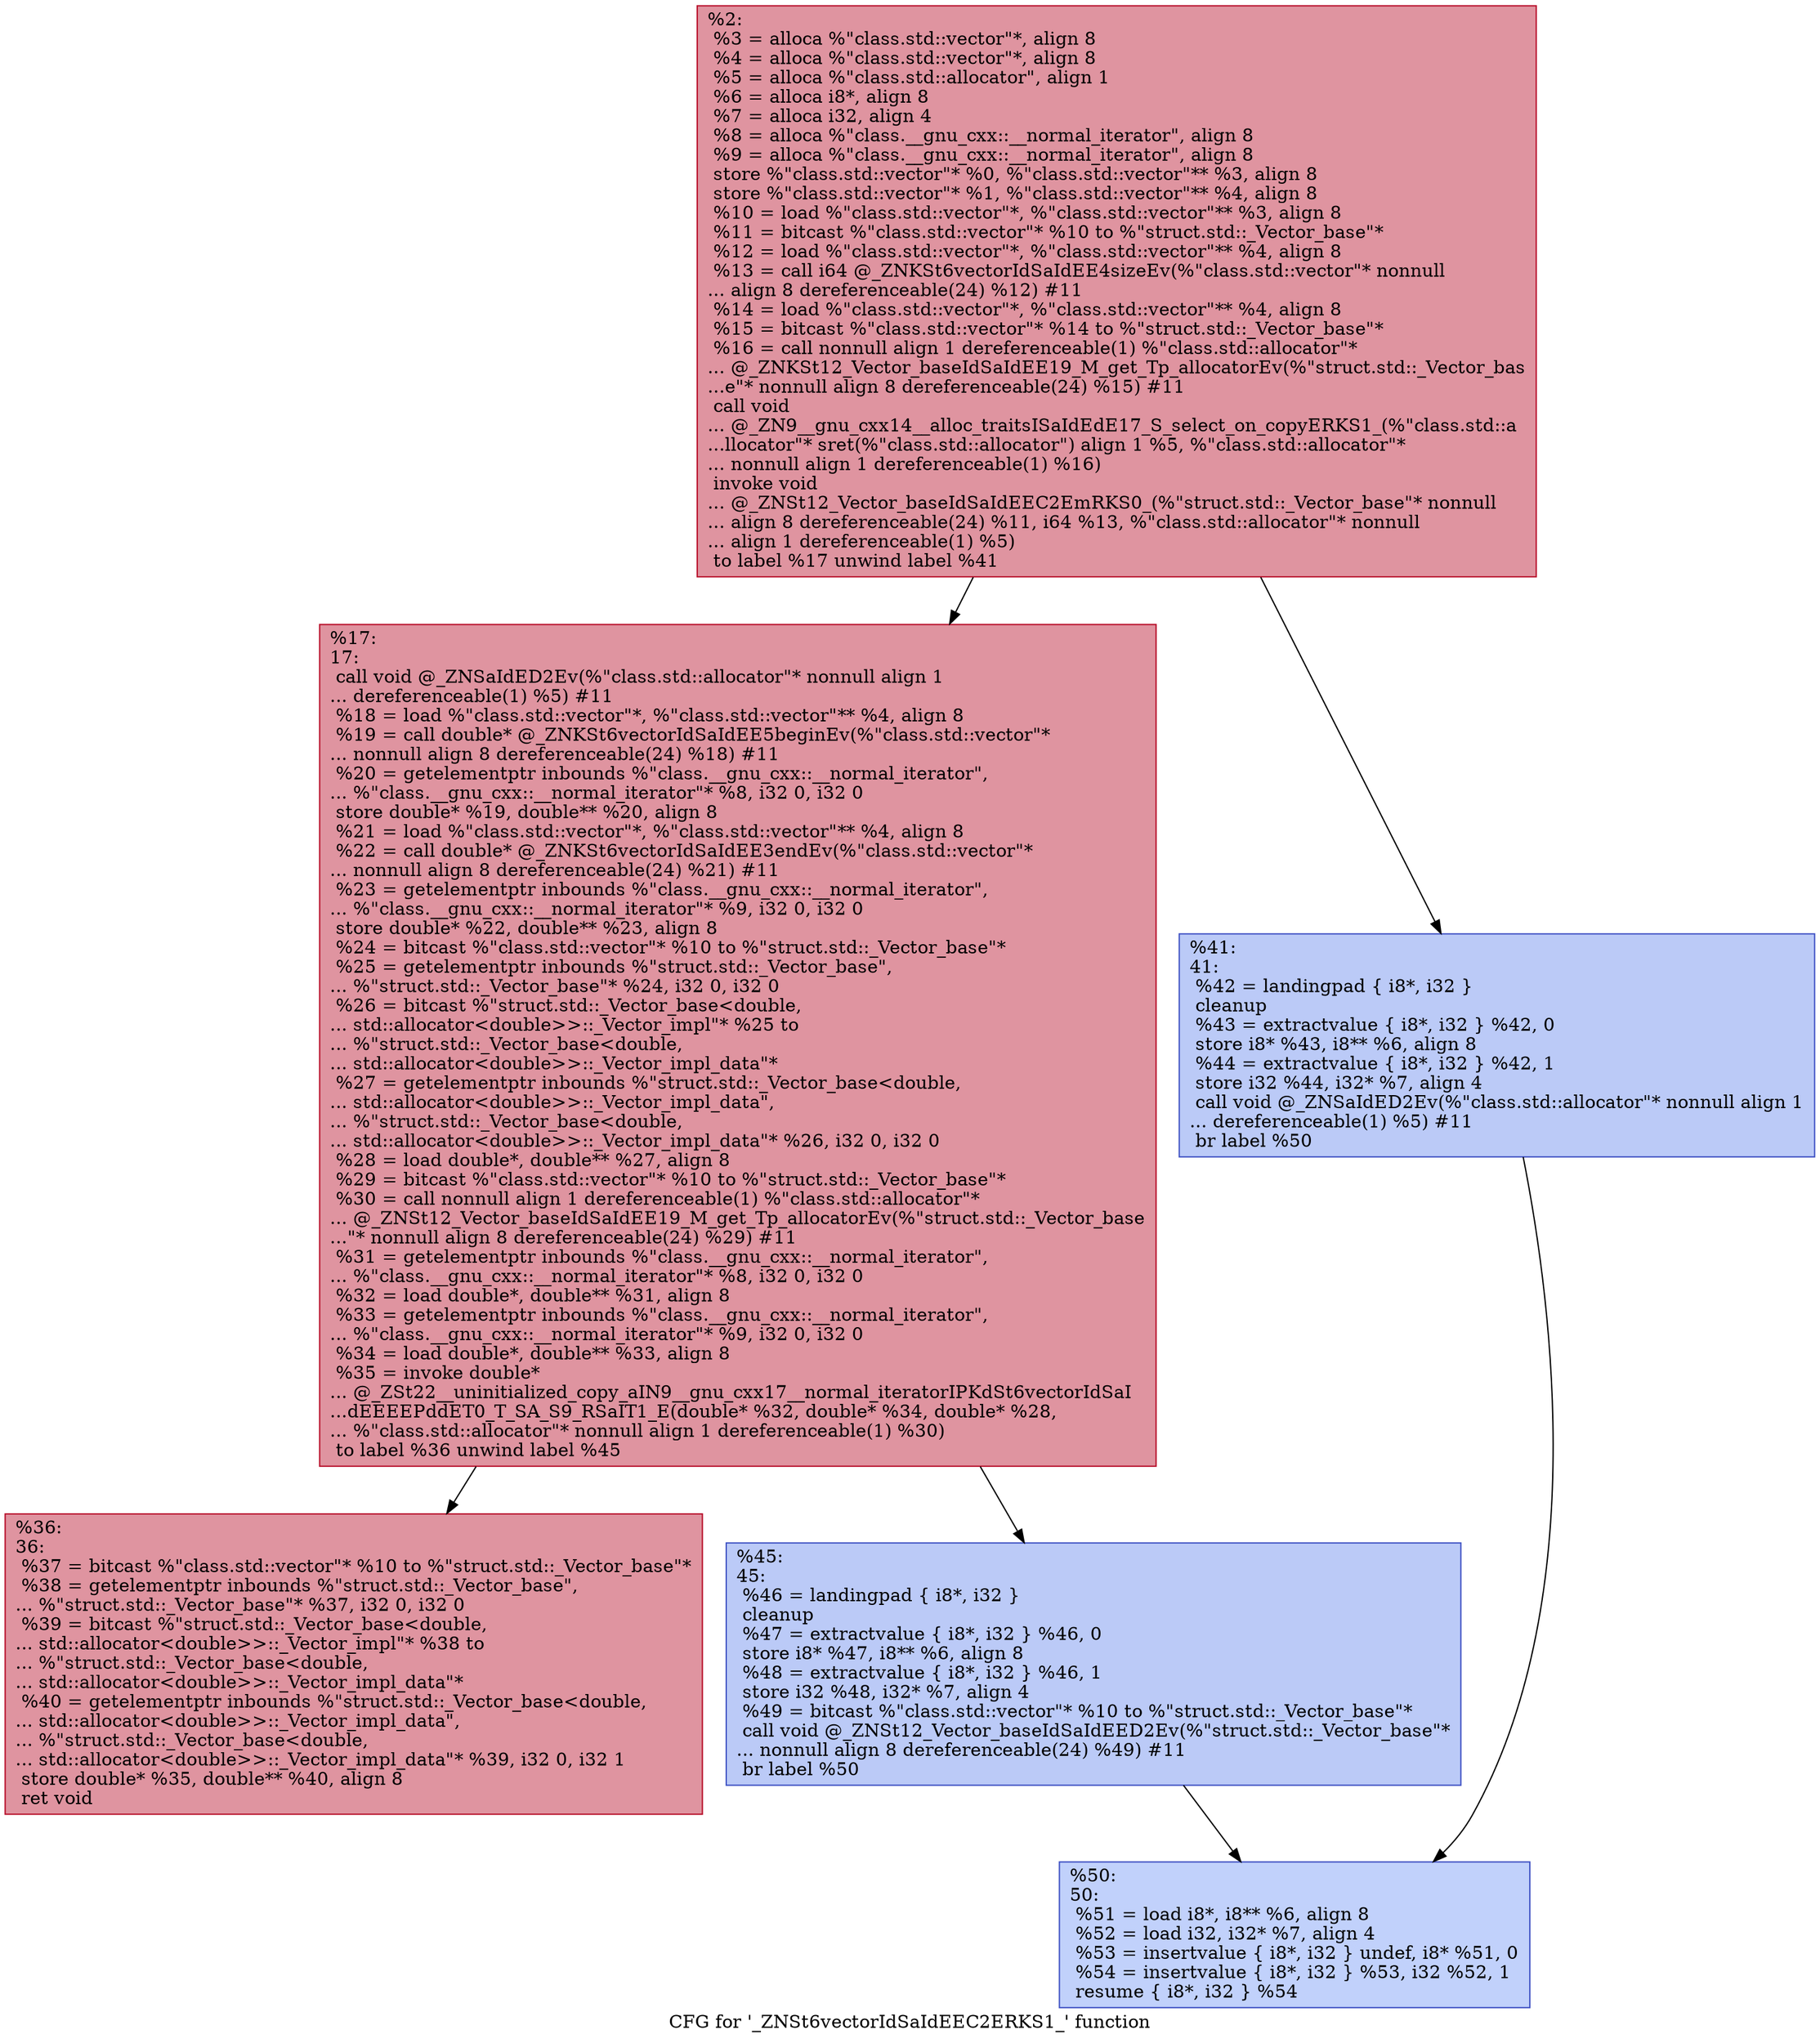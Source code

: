digraph "CFG for '_ZNSt6vectorIdSaIdEEC2ERKS1_' function" {
	label="CFG for '_ZNSt6vectorIdSaIdEEC2ERKS1_' function";

	Node0x555c73714760 [shape=record,color="#b70d28ff", style=filled, fillcolor="#b70d2870",label="{%2:\l  %3 = alloca %\"class.std::vector\"*, align 8\l  %4 = alloca %\"class.std::vector\"*, align 8\l  %5 = alloca %\"class.std::allocator\", align 1\l  %6 = alloca i8*, align 8\l  %7 = alloca i32, align 4\l  %8 = alloca %\"class.__gnu_cxx::__normal_iterator\", align 8\l  %9 = alloca %\"class.__gnu_cxx::__normal_iterator\", align 8\l  store %\"class.std::vector\"* %0, %\"class.std::vector\"** %3, align 8\l  store %\"class.std::vector\"* %1, %\"class.std::vector\"** %4, align 8\l  %10 = load %\"class.std::vector\"*, %\"class.std::vector\"** %3, align 8\l  %11 = bitcast %\"class.std::vector\"* %10 to %\"struct.std::_Vector_base\"*\l  %12 = load %\"class.std::vector\"*, %\"class.std::vector\"** %4, align 8\l  %13 = call i64 @_ZNKSt6vectorIdSaIdEE4sizeEv(%\"class.std::vector\"* nonnull\l... align 8 dereferenceable(24) %12) #11\l  %14 = load %\"class.std::vector\"*, %\"class.std::vector\"** %4, align 8\l  %15 = bitcast %\"class.std::vector\"* %14 to %\"struct.std::_Vector_base\"*\l  %16 = call nonnull align 1 dereferenceable(1) %\"class.std::allocator\"*\l... @_ZNKSt12_Vector_baseIdSaIdEE19_M_get_Tp_allocatorEv(%\"struct.std::_Vector_bas\l...e\"* nonnull align 8 dereferenceable(24) %15) #11\l  call void\l... @_ZN9__gnu_cxx14__alloc_traitsISaIdEdE17_S_select_on_copyERKS1_(%\"class.std::a\l...llocator\"* sret(%\"class.std::allocator\") align 1 %5, %\"class.std::allocator\"*\l... nonnull align 1 dereferenceable(1) %16)\l  invoke void\l... @_ZNSt12_Vector_baseIdSaIdEEC2EmRKS0_(%\"struct.std::_Vector_base\"* nonnull\l... align 8 dereferenceable(24) %11, i64 %13, %\"class.std::allocator\"* nonnull\l... align 1 dereferenceable(1) %5)\l          to label %17 unwind label %41\l}"];
	Node0x555c73714760 -> Node0x555c73715150;
	Node0x555c73714760 -> Node0x555c737153d0;
	Node0x555c73715150 [shape=record,color="#b70d28ff", style=filled, fillcolor="#b70d2870",label="{%17:\l17:                                               \l  call void @_ZNSaIdED2Ev(%\"class.std::allocator\"* nonnull align 1\l... dereferenceable(1) %5) #11\l  %18 = load %\"class.std::vector\"*, %\"class.std::vector\"** %4, align 8\l  %19 = call double* @_ZNKSt6vectorIdSaIdEE5beginEv(%\"class.std::vector\"*\l... nonnull align 8 dereferenceable(24) %18) #11\l  %20 = getelementptr inbounds %\"class.__gnu_cxx::__normal_iterator\",\l... %\"class.__gnu_cxx::__normal_iterator\"* %8, i32 0, i32 0\l  store double* %19, double** %20, align 8\l  %21 = load %\"class.std::vector\"*, %\"class.std::vector\"** %4, align 8\l  %22 = call double* @_ZNKSt6vectorIdSaIdEE3endEv(%\"class.std::vector\"*\l... nonnull align 8 dereferenceable(24) %21) #11\l  %23 = getelementptr inbounds %\"class.__gnu_cxx::__normal_iterator\",\l... %\"class.__gnu_cxx::__normal_iterator\"* %9, i32 0, i32 0\l  store double* %22, double** %23, align 8\l  %24 = bitcast %\"class.std::vector\"* %10 to %\"struct.std::_Vector_base\"*\l  %25 = getelementptr inbounds %\"struct.std::_Vector_base\",\l... %\"struct.std::_Vector_base\"* %24, i32 0, i32 0\l  %26 = bitcast %\"struct.std::_Vector_base\<double,\l... std::allocator\<double\>\>::_Vector_impl\"* %25 to\l... %\"struct.std::_Vector_base\<double,\l... std::allocator\<double\>\>::_Vector_impl_data\"*\l  %27 = getelementptr inbounds %\"struct.std::_Vector_base\<double,\l... std::allocator\<double\>\>::_Vector_impl_data\",\l... %\"struct.std::_Vector_base\<double,\l... std::allocator\<double\>\>::_Vector_impl_data\"* %26, i32 0, i32 0\l  %28 = load double*, double** %27, align 8\l  %29 = bitcast %\"class.std::vector\"* %10 to %\"struct.std::_Vector_base\"*\l  %30 = call nonnull align 1 dereferenceable(1) %\"class.std::allocator\"*\l... @_ZNSt12_Vector_baseIdSaIdEE19_M_get_Tp_allocatorEv(%\"struct.std::_Vector_base\l...\"* nonnull align 8 dereferenceable(24) %29) #11\l  %31 = getelementptr inbounds %\"class.__gnu_cxx::__normal_iterator\",\l... %\"class.__gnu_cxx::__normal_iterator\"* %8, i32 0, i32 0\l  %32 = load double*, double** %31, align 8\l  %33 = getelementptr inbounds %\"class.__gnu_cxx::__normal_iterator\",\l... %\"class.__gnu_cxx::__normal_iterator\"* %9, i32 0, i32 0\l  %34 = load double*, double** %33, align 8\l  %35 = invoke double*\l... @_ZSt22__uninitialized_copy_aIN9__gnu_cxx17__normal_iteratorIPKdSt6vectorIdSaI\l...dEEEEPddET0_T_SA_S9_RSaIT1_E(double* %32, double* %34, double* %28,\l... %\"class.std::allocator\"* nonnull align 1 dereferenceable(1) %30)\l          to label %36 unwind label %45\l}"];
	Node0x555c73715150 -> Node0x555c737169a0;
	Node0x555c73715150 -> Node0x555c737169f0;
	Node0x555c737169a0 [shape=record,color="#b70d28ff", style=filled, fillcolor="#b70d2870",label="{%36:\l36:                                               \l  %37 = bitcast %\"class.std::vector\"* %10 to %\"struct.std::_Vector_base\"*\l  %38 = getelementptr inbounds %\"struct.std::_Vector_base\",\l... %\"struct.std::_Vector_base\"* %37, i32 0, i32 0\l  %39 = bitcast %\"struct.std::_Vector_base\<double,\l... std::allocator\<double\>\>::_Vector_impl\"* %38 to\l... %\"struct.std::_Vector_base\<double,\l... std::allocator\<double\>\>::_Vector_impl_data\"*\l  %40 = getelementptr inbounds %\"struct.std::_Vector_base\<double,\l... std::allocator\<double\>\>::_Vector_impl_data\",\l... %\"struct.std::_Vector_base\<double,\l... std::allocator\<double\>\>::_Vector_impl_data\"* %39, i32 0, i32 1\l  store double* %35, double** %40, align 8\l  ret void\l}"];
	Node0x555c737153d0 [shape=record,color="#3d50c3ff", style=filled, fillcolor="#6687ed70",label="{%41:\l41:                                               \l  %42 = landingpad \{ i8*, i32 \}\l          cleanup\l  %43 = extractvalue \{ i8*, i32 \} %42, 0\l  store i8* %43, i8** %6, align 8\l  %44 = extractvalue \{ i8*, i32 \} %42, 1\l  store i32 %44, i32* %7, align 4\l  call void @_ZNSaIdED2Ev(%\"class.std::allocator\"* nonnull align 1\l... dereferenceable(1) %5) #11\l  br label %50\l}"];
	Node0x555c737153d0 -> Node0x555c737174b0;
	Node0x555c737169f0 [shape=record,color="#3d50c3ff", style=filled, fillcolor="#6687ed70",label="{%45:\l45:                                               \l  %46 = landingpad \{ i8*, i32 \}\l          cleanup\l  %47 = extractvalue \{ i8*, i32 \} %46, 0\l  store i8* %47, i8** %6, align 8\l  %48 = extractvalue \{ i8*, i32 \} %46, 1\l  store i32 %48, i32* %7, align 4\l  %49 = bitcast %\"class.std::vector\"* %10 to %\"struct.std::_Vector_base\"*\l  call void @_ZNSt12_Vector_baseIdSaIdEED2Ev(%\"struct.std::_Vector_base\"*\l... nonnull align 8 dereferenceable(24) %49) #11\l  br label %50\l}"];
	Node0x555c737169f0 -> Node0x555c737174b0;
	Node0x555c737174b0 [shape=record,color="#3d50c3ff", style=filled, fillcolor="#7396f570",label="{%50:\l50:                                               \l  %51 = load i8*, i8** %6, align 8\l  %52 = load i32, i32* %7, align 4\l  %53 = insertvalue \{ i8*, i32 \} undef, i8* %51, 0\l  %54 = insertvalue \{ i8*, i32 \} %53, i32 %52, 1\l  resume \{ i8*, i32 \} %54\l}"];
}
